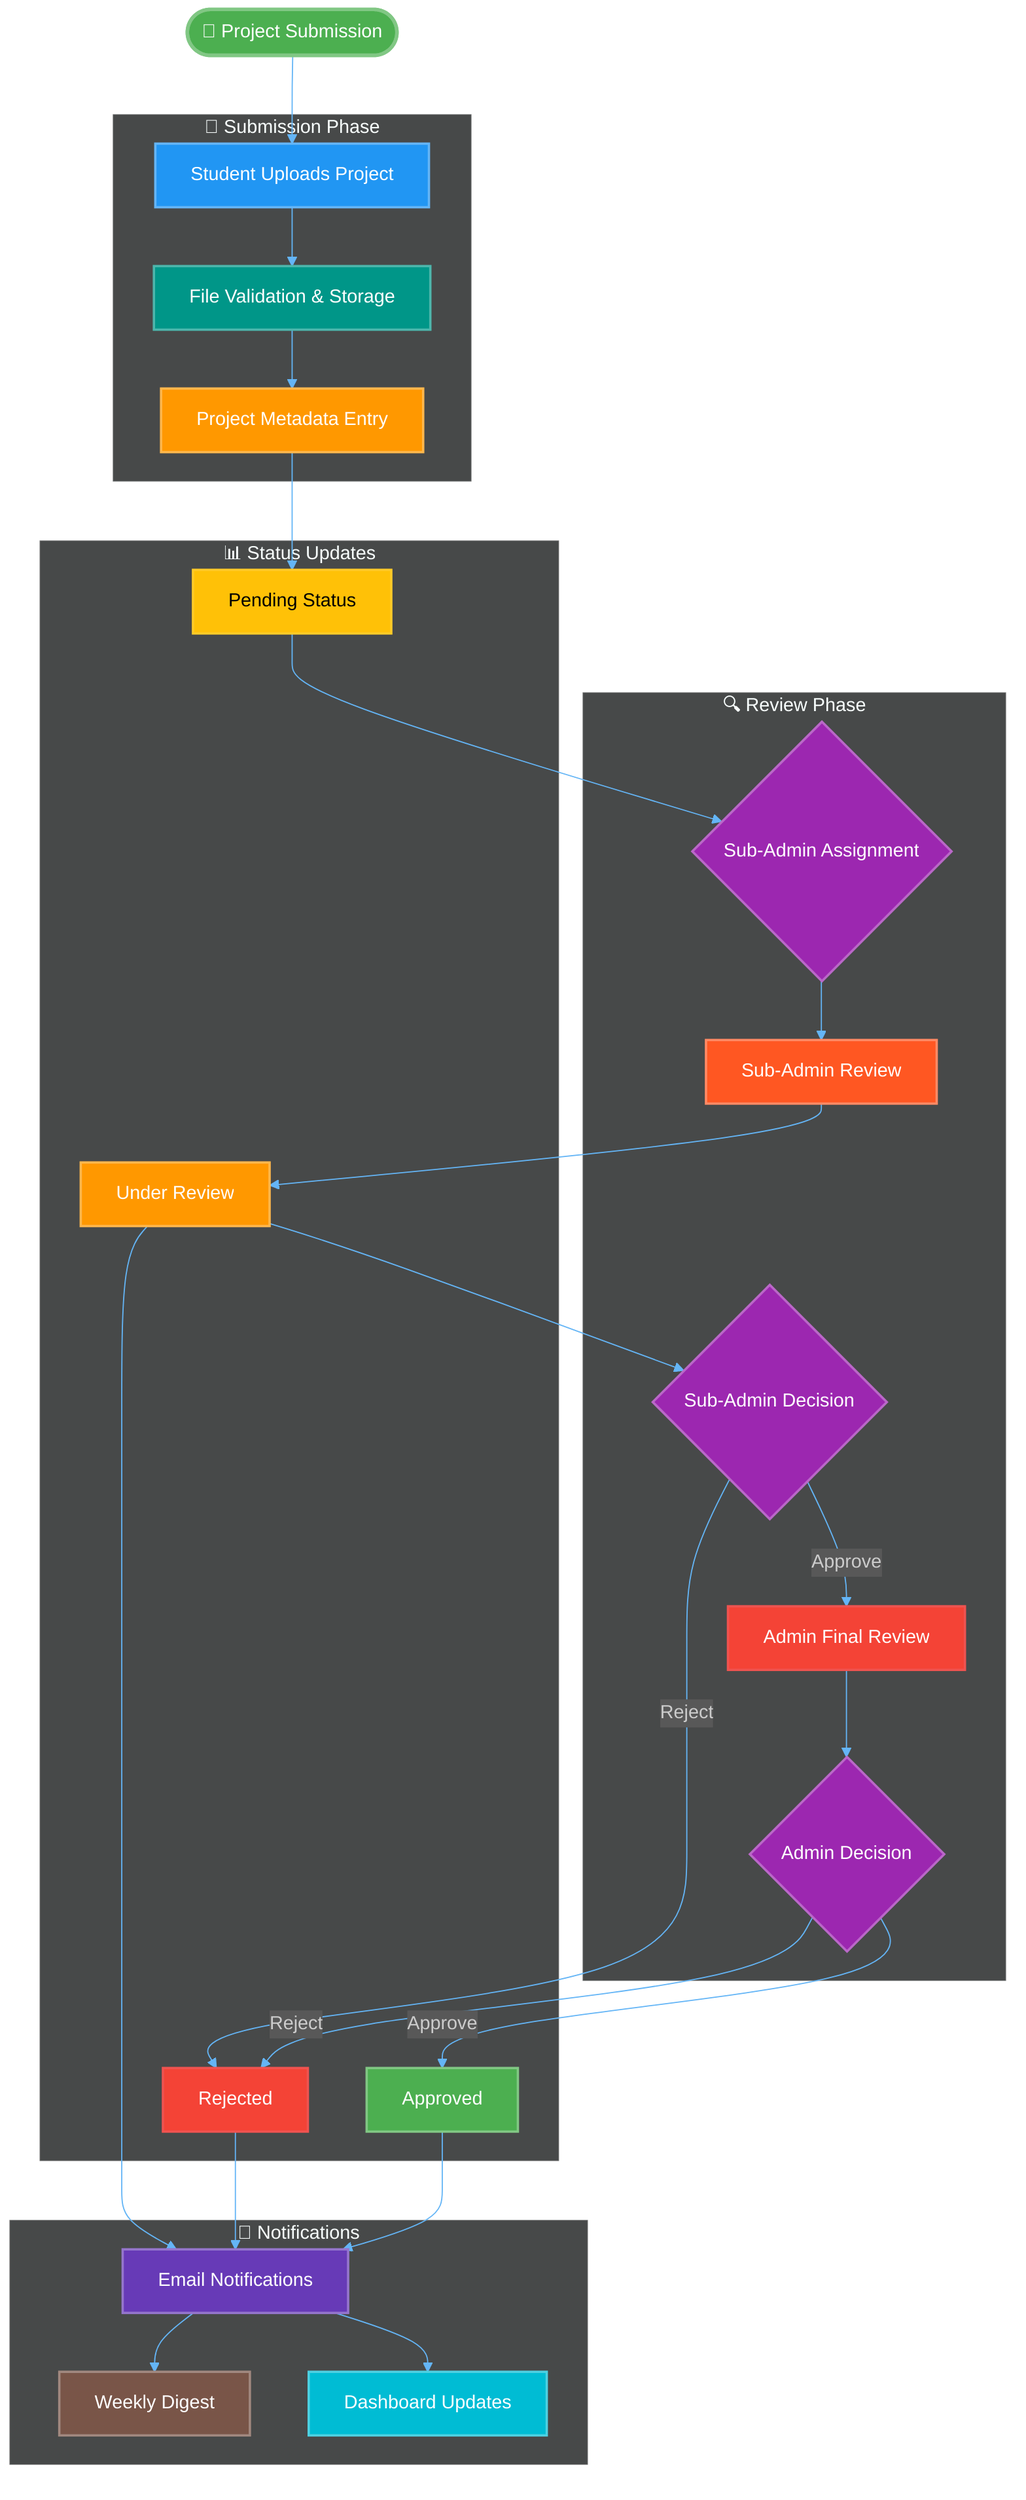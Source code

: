%%{init: {
  'theme': 'dark',
  'themeVariables': {
    'primaryColor': '#4CAF50',
    'primaryTextColor': '#FFFFFF',
    'primaryBorderColor': '#81C784',
    'lineColor': '#64B5F6'
  }
}}%%

flowchart TD
    START([🚀 Project Submission]):::startClass
    
    subgraph "📝 Submission Phase"
        S1[Student Uploads Project]:::userClass
        S2[File Validation & Storage]:::fileClass
        S3[Project Metadata Entry]:::dataClass
    end
    
    subgraph "🔍 Review Phase"
        R1{Sub-Admin Assignment}:::decisionClass
        R2[Sub-Admin Review]:::subadminClass
        R3{Sub-Admin Decision}:::decisionClass
        R4[Admin Final Review]:::adminClass
        R5{Admin Decision}:::decisionClass
    end
    
    subgraph "📊 Status Updates"
        ST1[Pending Status]:::pendingClass
        ST2[Under Review]:::reviewClass
        ST3[Approved]:::approvedClass
        ST4[Rejected]:::rejectedClass
    end
    
    subgraph "📧 Notifications"
        N1[Email Notifications]:::emailClass
        N2[Dashboard Updates]:::updateClass
        N3[Weekly Digest]:::digestClass
    end
    
    START --> S1
    S1 --> S2
    S2 --> S3
    S3 --> ST1
    ST1 --> R1
    
    R1 --> R2
    R2 --> ST2
    ST2 --> R3
    
    R3 -->|Approve| R4
    R3 -->|Reject| ST4
    
    R4 --> R5
    R5 -->|Approve| ST3
    R5 -->|Reject| ST4
    
    ST2 --> N1
    ST3 --> N1
    ST4 --> N1
    N1 --> N2
    N1 --> N3
    
    classDef startClass fill:#4CAF50,stroke:#81C784,stroke-width:3px,color:#FFFFFF
    classDef userClass fill:#2196F3,stroke:#64B5F6,stroke-width:2px,color:#FFFFFF
    classDef fileClass fill:#009688,stroke:#4DB6AC,stroke-width:2px,color:#FFFFFF
    classDef dataClass fill:#FF9800,stroke:#FFB74D,stroke-width:2px,color:#FFFFFF
    classDef decisionClass fill:#9C27B0,stroke:#BA68C8,stroke-width:2px,color:#FFFFFF
    classDef subadminClass fill:#FF5722,stroke:#FF8A65,stroke-width:2px,color:#FFFFFF
    classDef adminClass fill:#F44336,stroke:#EF5350,stroke-width:2px,color:#FFFFFF
    classDef pendingClass fill:#FFC107,stroke:#FFCA28,stroke-width:2px,color:#000000
    classDef reviewClass fill:#FF9800,stroke:#FFB74D,stroke-width:2px,color:#FFFFFF
    classDef approvedClass fill:#4CAF50,stroke:#81C784,stroke-width:2px,color:#FFFFFF
    classDef rejectedClass fill:#F44336,stroke:#EF5350,stroke-width:2px,color:#FFFFFF
    classDef emailClass fill:#673AB7,stroke:#9575CD,stroke-width:2px,color:#FFFFFF
    classDef updateClass fill:#00BCD4,stroke:#4DD0E1,stroke-width:2px,color:#FFFFFF
    classDef digestClass fill:#795548,stroke:#A1887F,stroke-width:2px,color:#FFFFFF